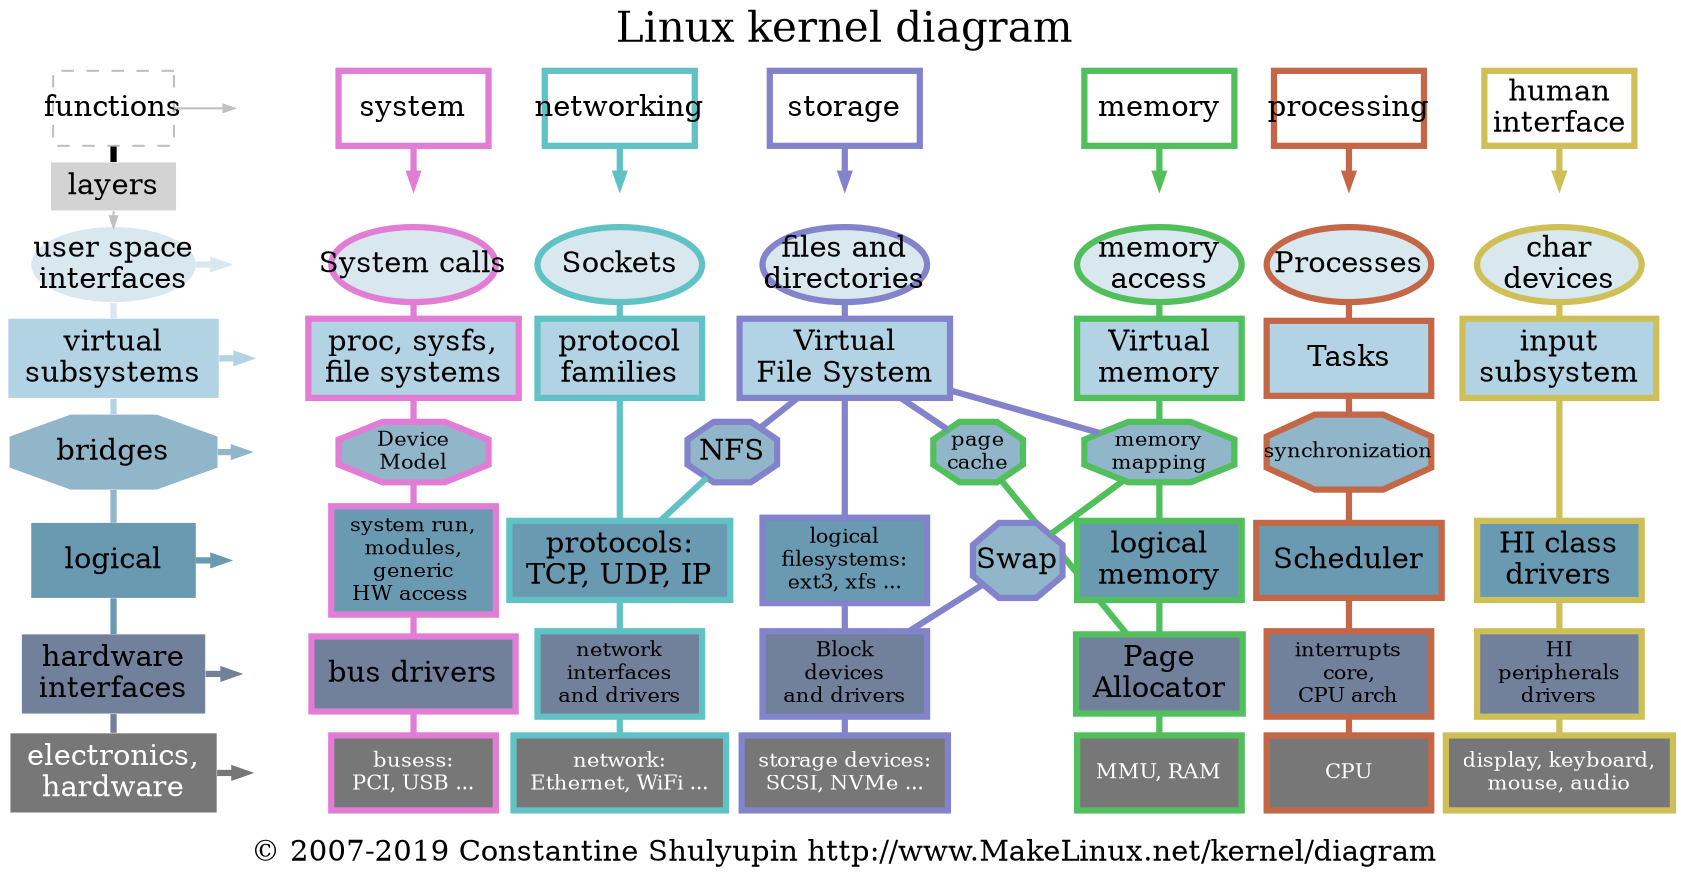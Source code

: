 digraph matrix {
	graph [newrank=true,
		nodesep=0.1,
		overlap=true,
		ranksep=0.1,
		splines=false
	];
	node [height=0.3,
		width=1.1
	];
	edge [arrowhead=none,
		arrowsize=0.5,
		style=invis,
		weight=1
	];
	{
		node [fixedsize=true,
			style=invis,
			width=0.3
			fixedsize=true
		];
		usr_	
		functions_
		D0
		E0
		F0
		G0
		H0
	}
	{ //
		node [fixedsize=true,
			style=invis,
			width=0.0
			height=0.0
		];
		row=subfunc;
		system_;
		networking_;
		storage_;
		memory_;
		processing_;
		HI_;
	} //
	{
		edge [style="filled,setlinewidth(3)",
			weight=10
		];
		{
			node [color="#e27dd6ff",
				height=0.5
			];
			system	[color="#e27dd6ff",
				fillcolor=white,
				fixedsize=true,
				height=0.5,
				row=func,
				shape=box,
				style="filled,setlinewidth(3)",
				tooltip=TODO,
				width=1];
			system_;
			SCI	[color="#e27dd6ff",
				fillcolor="#d9e7ee",
				fixedsize=true,
				height=0.5,
				label="System calls",
				row=usr,
				shape=ellipse,
				style="filled,setlinewidth(3)"];
			system -> system_	[arrowhead="",
				color="#e27dd6ff",
				row=func,
				style="filled,setlinewidth(3)",
				weight=10];
			sysfs	[color="#e27dd6ff",
				fillcolor="#b2d3e4",
				height=0.5,
				label="proc, sysfs,\nfile systems",
				shape=box,
				style="filled,setlinewidth(3)"];
			SCI -> sysfs	[color="#e27dd6ff",
				style="filled,setlinewidth(3)",
				weight=10];
			DM	[color="#e27dd6ff",
				fillcolor="#91b5c9",
				fixedsize=true,
				fontsize=10,
				height=0.4,
				label="Device\nModel",
				shape=octagon,
				style="filled,setlinewidth(3)",
				width=1];
			sysfs -> DM	[color="#e27dd6ff",
				style="filled,setlinewidth(3)",
				weight=10];
			log_sys	[color="#e27dd6ff",
				fillcolor="#6a9ab1",
				fontsize=10,
				height=0.5,
				label="system run,\nmodules,\ngeneric\nHW access ",
				shape=box,
				style="filled,setlinewidth(3)"];
			DM -> log_sys	[color="#e27dd6ff",
				style="filled,setlinewidth(3)",
				weight=10];
			bus_drv	[color="#e27dd6ff",
				fillcolor="#71809b",
				height=0.5,
				label="bus drivers",
				shape=box,
				style="filled,setlinewidth(3)"];
			log_sys -> bus_drv	[color="#e27dd6ff",
				style="filled,setlinewidth(3)",
				weight=10];
			H2	[color="#e27dd6ff",
				fillcolor="#777777",
				fontcolor=white,
				fontsize=10,
				height=0.5,
				label="busess:\nPCI, USB ...",
				row=chip,
				shape=box,
				style="filled,setlinewidth(3)"];
			bus_drv -> H2	[color="#e27dd6ff",
				style="filled,setlinewidth(3)",
				weight=10];
		}
		{
			node [color="#61c2c5",
				height=0.5
			];
			edge [color="#61c2c5"];
			networking	[color="#61c2c5",
				fillcolor=white,
				fixedsize=true,
				height=0.5,
				row=func,
				shape=box,
				style="filled,setlinewidth(3)",
				width=1];
			sock	[color="#61c2c5",
				fillcolor="#d9e7ee",
				fixedsize=true,
				height=0.5,
				label=Sockets,
				row=usr,
				shape=ellipse,
				style="filled,setlinewidth(3)"];
			networking ->  networking_	[arrowhead="",
				color="#61c2c5",
				row=func,
				style="filled,setlinewidth(3)",
				weight=10];
			prot_fam	[color="#61c2c5",
				fillcolor="#b2d3e4",
				height=0.5,
				label="protocol\nfamilies",
				shape=box,
				style="filled,setlinewidth(3)"];
			sock -> prot_fam	[color="#61c2c5",
				style="filled,setlinewidth(3)",
				weight=10];
			log_prot	[color="#61c2c5",
				fillcolor="#6a9ab1",
				height=0.5,
				label="protocols:\nTCP, UDP, IP",
				shape=box,
				style="filled,setlinewidth(3)"];
			prot_fam -> log_prot	[color="#61c2c5",
				style="filled,setlinewidth(3)",
				weight=10];
			netif	[color="#61c2c5",
				fillcolor="#71809b",
				fontsize=10,
				height=0.5,
				label="network\ninterfaces\nand drivers",
				shape=box,
				style="filled,setlinewidth(3)"];
			log_prot -> netif	[color="#61c2c5",
				style="filled,setlinewidth(3)",
				weight=10];
			net_hw	[color="#61c2c5",
				fillcolor="#777777",
				fontcolor=white,
				fontsize=10,
				height=0.5,
				label="network:\nEthernet, WiFi ...",
				row=chip,
				shape=box,
				style="filled,setlinewidth(3)"];
			netif -> net_hw	[color="#61c2c5",
				style="filled,setlinewidth(3)",
				weight=10];
			NFS	[color="#8383cc",
				fillcolor="#91b5c9",
				fixedsize=true,
				height=0.4,
				label=NFS,
				shape=octagon,
				style="filled,setlinewidth(3)",
				width=0.6];
			NFS -> log_prot	[color="#61c2c5",
				style="filled,setlinewidth(3)",
				weight=0];
		}
		{
			node [color="#8383cc",
				height=0.5
			];
			edge [color="#8383cc"];
			NFS;
			storage	[color="#8383cc",
				fillcolor=white,
				fixedsize=true,
				height=0.5,
				row=func,
				shape=box,
				style="filled,setlinewidth(3)",
				width=1];
			FS	[color="#8383cc",
				fillcolor="#d9e7ee",
				fixedsize=true,
				height=0.5,
				label="files and\ndirectories",
				row=usr,
				shape=ellipse,
				style="filled,setlinewidth(3)"];
			storage -> storage_	[arrowhead="",
				color="#8383cc",
				row=func,
				style="filled,setlinewidth(3)",
				weight=10];
			VFS	[color="#8383cc",
				fillcolor="#b2d3e4",
				height=0.5,
				label="Virtual\nFile System",
				shape=box,
				style="filled,setlinewidth(3)"];
			FS -> VFS	[color="#8383cc",
				style="filled,setlinewidth(3)",
				weight=10];
			VFS -> NFS	[color="#8383cc",
				style="filled,setlinewidth(3)",
				weight=0];
			logFS	[color="#8383cc",
				fillcolor="#6a9ab1",
				fontsize=10,
				height=0.5,
				label="logical\nfilesystems:\next3, xfs ...",
				shape=box,
				style="filled,setlinewidth(3)"];
			VFS -> logFS	[color="#8383cc",
				style="filled,setlinewidth(3)",
				weight=10];
			PC	[color="#51bf5b",
				fillcolor="#91b5c9",
				fixedsize=true,
				fontsize=10,
				height=0.4,
				label="page\ncache",
				shape=octagon,
				style="filled,setlinewidth(3)",
				width=0.6];
			VFS -> PC	[color="#8383cc",
				style="filled,setlinewidth(3)",
				weight=0];
			mmap	[color="#51bf5b",
				fillcolor="#91b5c9",
				fixedsize=true,
				fontsize=10,
				height=0.4,
				label="memory\nmapping",
				shape=octagon,
				style="filled,setlinewidth(3)",
				width=1];
			VFS -> mmap	[color="#8383cc",
				style="filled,setlinewidth(3)",
				weight=0];
			block	[color="#8383cc",
				fillcolor="#71809b",
				fontsize=10,
				height=0.5,
				label="Block\ndevices\nand drivers",
				shape=box,
				style="filled,setlinewidth(3)"];
			logFS -> block	[color="#8383cc",
				style="filled,setlinewidth(3)",
				weight=10];
			PA	[color="#51bf5b",
				fillcolor="#71809b",
				height=0.5,
				label="Page\nAllocator",
				shape=box,
				style="filled,setlinewidth(3)"];
			PC -> PA	[color="#51bf5b",
				style="filled,setlinewidth(3)",
				weight=0];
			H4	[color="#8383cc",
				fillcolor="#777777",
				fontcolor=white,
				fontsize=10,
				height=0.5,
				label="storage devices:\nSCSI, NVMe ...",
				row=chip,
				shape=box,
				style="filled,setlinewidth(3)"];
			block -> H4	[color="#8383cc",
				style="filled,setlinewidth(3)",
				weight=10];
			SW	[color="#8383cc",
				fillcolor="#91b5c9",
				fixedsize=true,
				height=0.5,
				label=Swap,
				shape=octagon,
				style="filled,setlinewidth(3)",
				width=0.6];
			SW -> block	[color="#8383cc",
				style="filled,setlinewidth(3)",
				weight=0];
		}
		{
			node [color="#c46747",
				height=0.5
			];
			edge [color="#c46747"];
			processing	[color="#c46747",
				fillcolor=white,
				fixedsize=true,
				height=0.5,
				row=func,
				shape=box,
				style="filled,setlinewidth(3)",
				width=1];
			proc	[color="#c46747",
				fillcolor="#d9e7ee",
				fixedsize=true,
				height=0.5,
				label=Processes,
				row=usr,
				shape=ellipse,
				style="filled,setlinewidth(3)"];
			processing -> processing_	[arrowhead="",
				color="#c46747",
				row=func,
				style="filled,setlinewidth(3)",
				weight=10];
			Tasks	[color="#c46747",
				fillcolor="#b2d3e4",
				height=0.5,
				shape=box,
				style="filled,setlinewidth(3)"];
			proc -> Tasks	[color="#c46747",
				style="filled,setlinewidth(3)",
				weight=10];
			sync	[color="#c46747",
				fillcolor="#91b5c9",
				fixedsize=true,
				fontsize=10,
				height=0.5,
				label=synchronization,
				shape=octagon,
				style="filled,setlinewidth(3)"];
			Tasks -> sync	[color="#c46747",
				style="filled,setlinewidth(3)",
				weight=10];
			sched	[color="#c46747",
				fillcolor="#6a9ab1",
				height=0.5,
				label=Scheduler,
				shape=box,
				style="filled,setlinewidth(3)"];
			sync -> sched	[color="#c46747",
				style="filled,setlinewidth(3)",
				weight=10];
			IRQ	[color="#c46747",
				fillcolor="#71809b",
				fontsize=10,
				height=0.5,
				label="interrupts\ncore,\nCPU arch",
				shape=box,
				style="filled,setlinewidth(3)"];
			sched -> IRQ	[color="#c46747",
				style="filled,setlinewidth(3)",
				weight=10];
			CPU	[color="#c46747",
				fillcolor="#777777",
				fontcolor=white,
				fontsize=10,
				height=0.5,
				row=chip,
				shape=box,
				style="filled,setlinewidth(3)"];
			IRQ -> CPU	[color="#c46747",
				style="filled,setlinewidth(3)",
				weight=10];
		}
		{
			node [color="#cfbf57ff",
				height=0.5
			];
			edge [color="#cfbf57ff"];
			HI	[color="#cfbf57ff",
				fillcolor=white,
				fixedsize=true,
				height=0.5,
				label="human\ninterface",
				row=func,
				shape=box,
				style="filled,setlinewidth(3)",
				width=1];
			char	[color="#cfbf57ff",
				fillcolor="#d9e7ee",
				fixedsize=true,
				height=0.5,
				label="char\ndevices",
				row=usr,
				shape=ellipse,
				style="filled,setlinewidth(3)"];
			HI -> HI_	[arrowhead="",
				color="#cfbf57ff",
				row=func,
				style="filled,setlinewidth(3)",
				weight=10];
			input	[color="#cfbf57ff",
				fillcolor="#b2d3e4",
				height=0.5,
				label="input\nsubsystem",
				shape=box,
				style="filled,setlinewidth(3)"];
			char -> input	[color="#cfbf57ff",
				style="filled,setlinewidth(3)",
				weight=10];
			F7	[color="#cfbf57ff",
				fillcolor="#6a9ab1",
				height=0.5,
				label="HI class\ndrivers",
				shape=box,
				style="filled,setlinewidth(3)"];
			input -> F7	[color="#cfbf57ff",
				style="filled,setlinewidth(3)",
				weight=10];
			G7	[color="#cfbf57ff",
				fillcolor="#71809b",
				fontsize=10,
				height=0.5,
				label="HI\nperipherals\ndrivers",
				shape=box,
				style="filled,setlinewidth(3)"];
			F7 -> G7	[color="#cfbf57ff",
				style="filled,setlinewidth(3)",
				weight=10];
			H7	[color="#cfbf57ff",
				fillcolor="#777777",
				fontcolor=white,
				fontsize=10,
				height=0.5,
				label="display, keyboard,\nmouse, audio",
				row=chip,
				shape=box,
				style="filled,setlinewidth(3)"];
			G7 -> H7	[color="#cfbf57ff",
				style="filled,setlinewidth(3)",
				weight=10];
		}
		subgraph xcluster_layers {
			usr_;
			D0;
			E0;
			F0;
			G0;
			H0;
			functions	[color=gray,
				fillcolor=gray,
				fixedsize=true,
				height=0.5,
				row=func,
				shape=box,
				style=dashed,
				width=0.8];
			layers	[fillcolor=lightgray,
				height=0.1,
				shape=box,
				style="filled,setlinewidth(0)",
				width=0.5];
			functions -> layers	[style="filled,setlinewidth(3)",
				weight=10];
			usr	[fillcolor="#d9e7eeff",
				fixedsize=true,
				height=0.5,
				label="user space\ninterfaces",
				row=usr,
				shape=ellipse,
				style="filled,setlinewidth(0)"];
			layers -> usr	[arrowhead="",
				color=gray,
				style="filled,setlinewidth(1)",
				weight=10];
			usr -> usr_	[arrowhead="",
				color="#d9e7eeff",
				minlen=2,
				style="filled,setlinewidth(3)",
				weight=10];
			virt	[fillcolor="#b2d3e4",
				height=0.5,
				label="virtual\nsubsystems",
				shape=box,
				style="filled,setlinewidth(0)"];
			usr -> virt	[color="#d9e7eeff",
				style="filled,setlinewidth(3)",
				weight=10];
			virt -> D0	[arrowhead="",
				color="#b2d3e4",
				minlen=2,
				style="filled,setlinewidth(3)",
				weight=10];
			bridges	[fillcolor="#91b5c9",
				height=0.5,
				shape=octagon,
				style="filled,setlinewidth(0)"];
			virt -> bridges	[color="#b2d3e4",
				style="filled,setlinewidth(3)",
				weight=10];
			bridges -> E0	[arrowhead="",
				color="#91b5c9",
				minlen=2,
				style="filled,setlinewidth(3)",
				weight=""];
			logical	[fillcolor="#6a9ab1",
				height=0.5,
				shape=box,
				style="filled,setlinewidth(0)"];
			bridges -> logical	[color="#91b5c9",
				style="filled,setlinewidth(3)",
				weight=10];
			logical -> F0	[arrowhead="",
				color="#6a9ab1",
				minlen=2,
				row=logical,
				style="filled,setlinewidth(3)",
				weight=""];
			HWI	[fillcolor="#71809b",
				height=0.5,
				label="hardware\ninterfaces",
				shape=box,
				style="filled,setlinewidth(0)"];
			logical -> HWI	[color="#6a9ab1",
				row=logical,
				style="filled,setlinewidth(3)",
				weight=10];
			HWI -> G0	[arrowhead="",
				color="#71809b",
				minlen=2,
				row=HWI,
				style="filled,setlinewidth(3)",
				weight=""];
			HW	[fillcolor="#777777",
				fontcolor=white,
				height=0.5,
				label="electronics,\nhardware",
				row=chip,
				shape=box,
				style="filled,setlinewidth(0)"];
			HWI -> HW	[color="#71809b",
				row=HWI,
				style="filled,setlinewidth(3)",
				weight=10];
			HW -> H0	[arrowhead="",
				color="#777777",
				minlen=2,
				row=chip,
				style="filled,setlinewidth(3)",
				weight=""];
		}
		subgraph mem {
			node [color="#51bf5b",
				height=0.5
			];
			edge [color="#51bf5b"];
			PC;
			mmap;
			SW;
			mmap -> SW	[color="#51bf5b",
				style="filled,setlinewidth(3)",
				weight=0];
			log_mem	[color="#51bf5b",
				fillcolor="#6a9ab1",
				height=0.5,
				label="logical\nmemory",
				shape=box,
				style="filled,setlinewidth(3)"];
			mmap -> log_mem	[color="#51bf5b",
				style="filled,setlinewidth(3)",
				weight=10];
			PA;
			H5	[color="#51bf5b",
				fillcolor="#777777",
				fontcolor=white,
				fontsize=10,
				height=0.5,
				label="MMU, RAM",
				row=chip,
				shape=box,
				style="filled,setlinewidth(3)"];
			PA -> H5	[color="#51bf5b",
				style="filled,setlinewidth(3)",
				weight=10];
			log_mem -> PA	[color="#51bf5b",
				style="filled,setlinewidth(3)",
				weight=10];
			memory	[color="#51bf5b",
				fillcolor=white,
				fixedsize=true,
				height=0.5,
				row=func,
				shape=box,
				style="filled,setlinewidth(3)",
				width=1];
			MA	[color="#51bf5b",
				fillcolor="#d9e7ee",
				fixedsize=true,
				height=0.5,
				label="memory\naccess",
				row=usr,
				shape=ellipse,
				style="filled,setlinewidth(3)"];
			memory -> memory_	[arrowhead="",
				color="#51bf5b",
				row=func,
				style="filled,setlinewidth(3)",
				weight=10];
			VM	[color="#51bf5b",
				fillcolor="#b2d3e4",
				height=0.5,
				label="Virtual\nmemory",
				shape=box,
				style="filled,setlinewidth(3)"];
			MA -> VM	[color="#51bf5b",
				style="filled,setlinewidth(3)",
				weight=10];
			VM -> mmap	[color="#51bf5b",
				style="filled,setlinewidth(3)",
				weight=10];
		}
	}
	{
		graph [rank=same];
		functions_;
		system;
		functions_ -> system;
		networking;
		system -> networking;
		storage;
		networking -> storage;
		memory;
		storage -> memory;
		processing;
		HI;
		processing -> HI;
		functions;
		functions -> functions_	[arrowhead="",
			color=gray,
			style="",
			weight=""];
		memory -> processing;
	}
	{
		graph [rank=same];
		usr_;
		SCI;
		sock;
		FS;
		proc;
		char;
		usr;
		MA;
	}
	{
		edge [weight=10 style=invis];
		system_ -> SCI
		networking_ -> sock;
		storage_ -> FS;
		memory_ -> MA;
		processing_ -> proc;
		HI_ -> char;
	}
	{
		graph [rank=same];
		D0;
		sysfs;
		prot_fam;
		VFS;
		Tasks;
		input;
		virt;
		VM;
	}
	{
		graph [rank=same];
		node [fontcolor=white];
		E0;
		DM;
		NFS;
		mmap;
		sync;
		bridges;
	}
	{
		graph [rank=same];
		F0;
		log_sys;
		log_prot;
		logFS;
		sched;
		F7;
		logical;
		log_mem;
	}
	{
		graph [rank=same];
		G0;
		bus_drv;
		netif;
		block;
		PA;
		IRQ;
		G7;
		HWI;
	}
	{
		graph [rank=same];
		H0;
		H2;
		net_hw;
		H4;
		CPU;
		H7;
		HW;
		H5;
	}
	bottom	[label="© 2007-2019 Constantine Shulyupin http://www.MakeLinux.net/kernel/diagram",
		shape=plaintext];
	H4 -> bottom	[weight=""];
	LKD	[fontsize=20,
		label="Linux kernel diagram",
		shape=plain];
	LKD -> storage;
}
